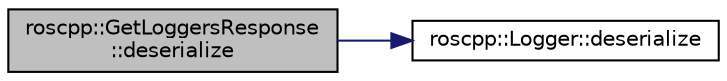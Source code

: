 digraph "roscpp::GetLoggersResponse::deserialize"
{
  edge [fontname="Helvetica",fontsize="10",labelfontname="Helvetica",labelfontsize="10"];
  node [fontname="Helvetica",fontsize="10",shape=record];
  rankdir="LR";
  Node1 [label="roscpp::GetLoggersResponse\l::deserialize",height=0.2,width=0.4,color="black", fillcolor="grey75", style="filled" fontcolor="black"];
  Node1 -> Node2 [color="midnightblue",fontsize="10",style="solid",fontname="Helvetica"];
  Node2 [label="roscpp::Logger::deserialize",height=0.2,width=0.4,color="black", fillcolor="white", style="filled",URL="$classroscpp_1_1_logger.html#a90619f35290ed2355244ad8a5b83e31e"];
}
